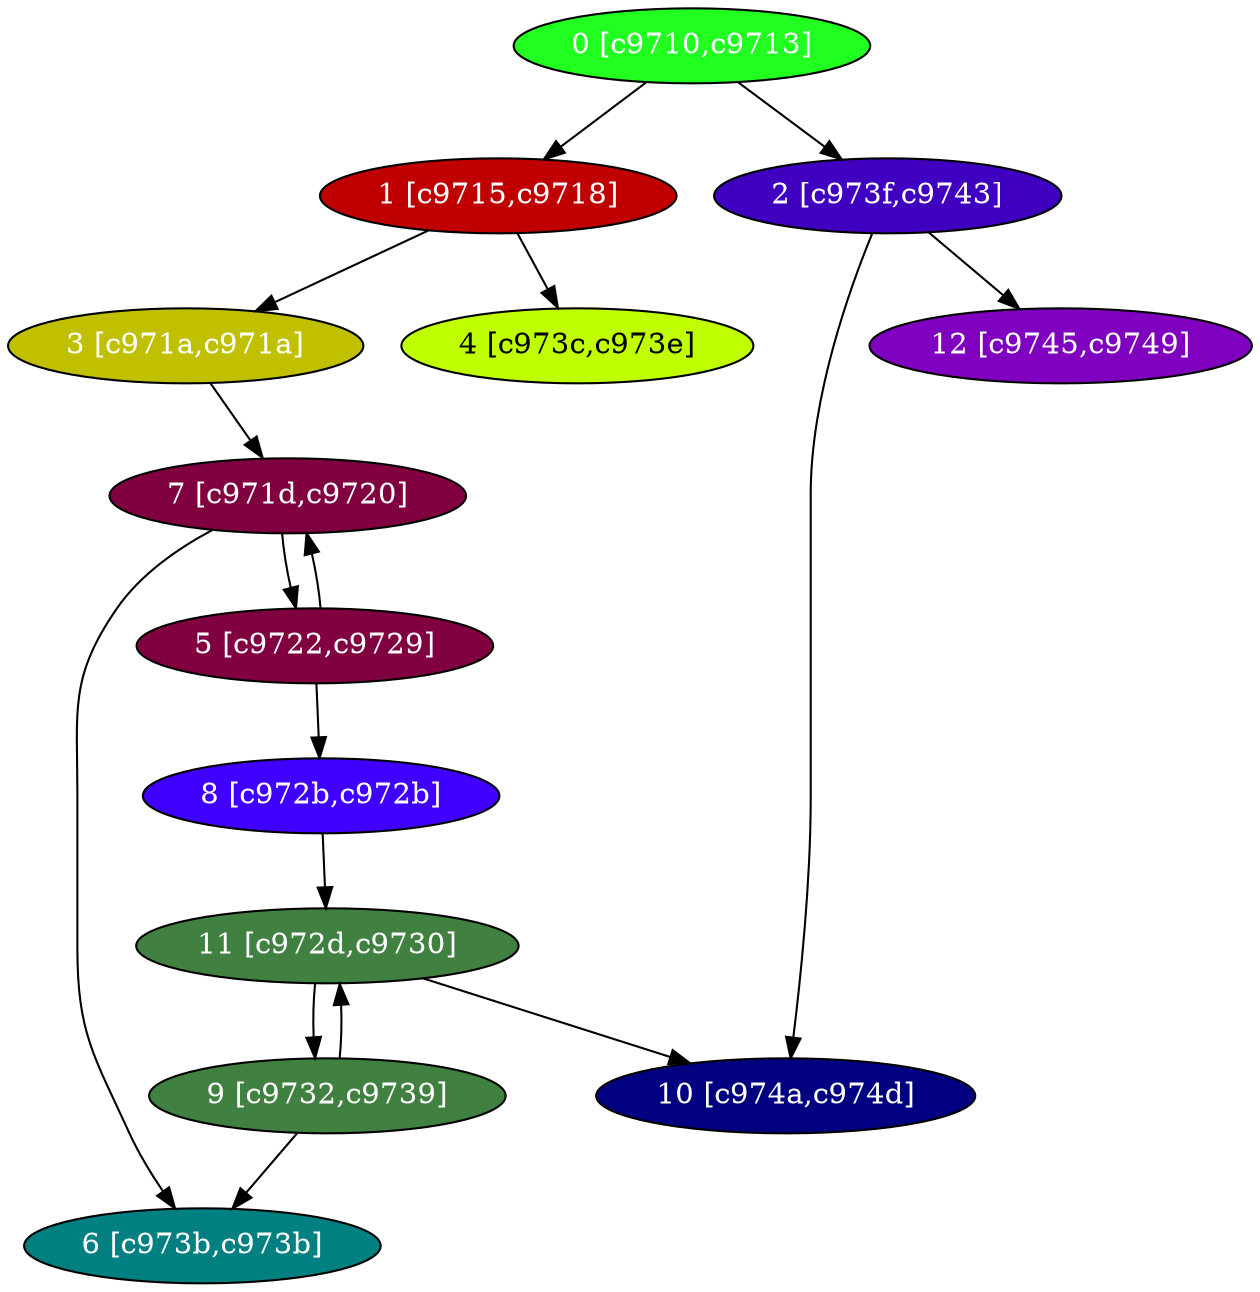 diGraph libnss3{
	libnss3_0  [style=filled fillcolor="#20FF20" fontcolor="#ffffff" shape=oval label="0 [c9710,c9713]"]
	libnss3_1  [style=filled fillcolor="#C00000" fontcolor="#ffffff" shape=oval label="1 [c9715,c9718]"]
	libnss3_2  [style=filled fillcolor="#4000C0" fontcolor="#ffffff" shape=oval label="2 [c973f,c9743]"]
	libnss3_3  [style=filled fillcolor="#C0C000" fontcolor="#ffffff" shape=oval label="3 [c971a,c971a]"]
	libnss3_4  [style=filled fillcolor="#C0FF00" fontcolor="#000000" shape=oval label="4 [c973c,c973e]"]
	libnss3_5  [style=filled fillcolor="#800040" fontcolor="#ffffff" shape=oval label="5 [c9722,c9729]"]
	libnss3_6  [style=filled fillcolor="#008080" fontcolor="#ffffff" shape=oval label="6 [c973b,c973b]"]
	libnss3_7  [style=filled fillcolor="#800040" fontcolor="#ffffff" shape=oval label="7 [c971d,c9720]"]
	libnss3_8  [style=filled fillcolor="#4000FF" fontcolor="#ffffff" shape=oval label="8 [c972b,c972b]"]
	libnss3_9  [style=filled fillcolor="#408040" fontcolor="#ffffff" shape=oval label="9 [c9732,c9739]"]
	libnss3_a  [style=filled fillcolor="#000080" fontcolor="#ffffff" shape=oval label="10 [c974a,c974d]"]
	libnss3_b  [style=filled fillcolor="#408040" fontcolor="#ffffff" shape=oval label="11 [c972d,c9730]"]
	libnss3_c  [style=filled fillcolor="#8000C0" fontcolor="#ffffff" shape=oval label="12 [c9745,c9749]"]

	libnss3_0 -> libnss3_1
	libnss3_0 -> libnss3_2
	libnss3_1 -> libnss3_3
	libnss3_1 -> libnss3_4
	libnss3_2 -> libnss3_a
	libnss3_2 -> libnss3_c
	libnss3_3 -> libnss3_7
	libnss3_5 -> libnss3_7
	libnss3_5 -> libnss3_8
	libnss3_7 -> libnss3_5
	libnss3_7 -> libnss3_6
	libnss3_8 -> libnss3_b
	libnss3_9 -> libnss3_6
	libnss3_9 -> libnss3_b
	libnss3_b -> libnss3_9
	libnss3_b -> libnss3_a
}